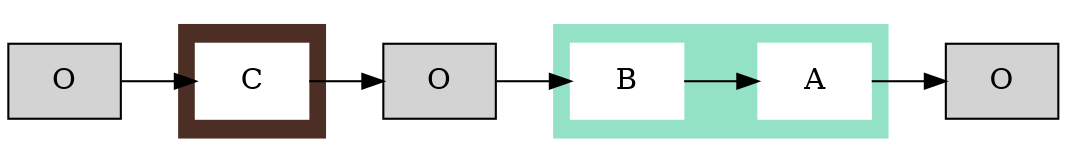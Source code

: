 digraph G {
node[shape=record];
rankdir="LR"n0[label = "O",style=filled]
n1[label = "O",style=filled];
n2[label = "O",style=filled];

        subgraph cluster_0 {
                style=filled;
                color="#4d2e24";
                node [style=filled,color=white];
                C;
        }

        subgraph cluster_1 {
                style=filled;
                color="#94e2c6";
                node [style=filled,color=white];
                B -> A;
        }
n0 -> C;
C -> n1;
n1 -> B;
A -> n2;

}
